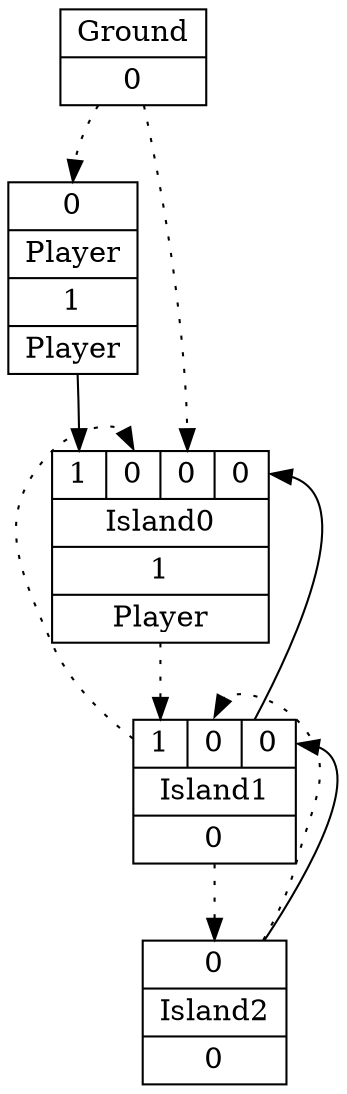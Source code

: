 digraph G {
node [shape=record];
Player[ label ="{{<GroundP>0}|{Player}|<PlayerOUT>1|{Player}}"];
Ground[ label ="{{Ground}|<GroundOUT>0}"];
Island0[ label ="{{<Player>1|<Island1P>0|<GroundP>0|<Island1>0}|{Island0}|<Island0OUT>1|{Player}}"];
Island1[ label ="{{<Island0P>1|<Island2P>0|<Island2>0}|{Island1}|<Island1OUT>0}"];
Island2[ label ="{{<Island1P>0}|{Island2}|<Island2OUT>0}"];
	"Ground" -> "Player":GroundP [style=dotted];
	"Player" -> "Island0":Player;
	"Island1" -> "Island0":Island1P [style=dotted];
	"Ground" -> "Island0":GroundP [style=dotted];
	"Island0" -> "Island1":Island0P [style=dotted];
	"Island2" -> "Island1":Island2P [style=dotted];
	"Island1" -> "Island2":Island1P [style=dotted];
	"Island1" -> "Island0":Island1;
	"Island2" -> "Island1":Island2;
}